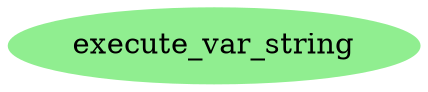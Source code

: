 digraph {
  execute_var_string
    [style=filled
    ,color=lightgreen
    ,URL="https://github.com/Crary-Systems/tree-sitter-tsql/blob/main/test/corpus/execute_var_string.txt"]
}
